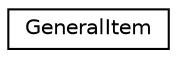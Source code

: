 digraph "Graphical Class Hierarchy"
{
  edge [fontname="Helvetica",fontsize="10",labelfontname="Helvetica",labelfontsize="10"];
  node [fontname="Helvetica",fontsize="10",shape=record];
  rankdir="LR";
  Node1 [label="GeneralItem",height=0.2,width=0.4,color="black", fillcolor="white", style="filled",URL="$class_general_item.html"];
}
